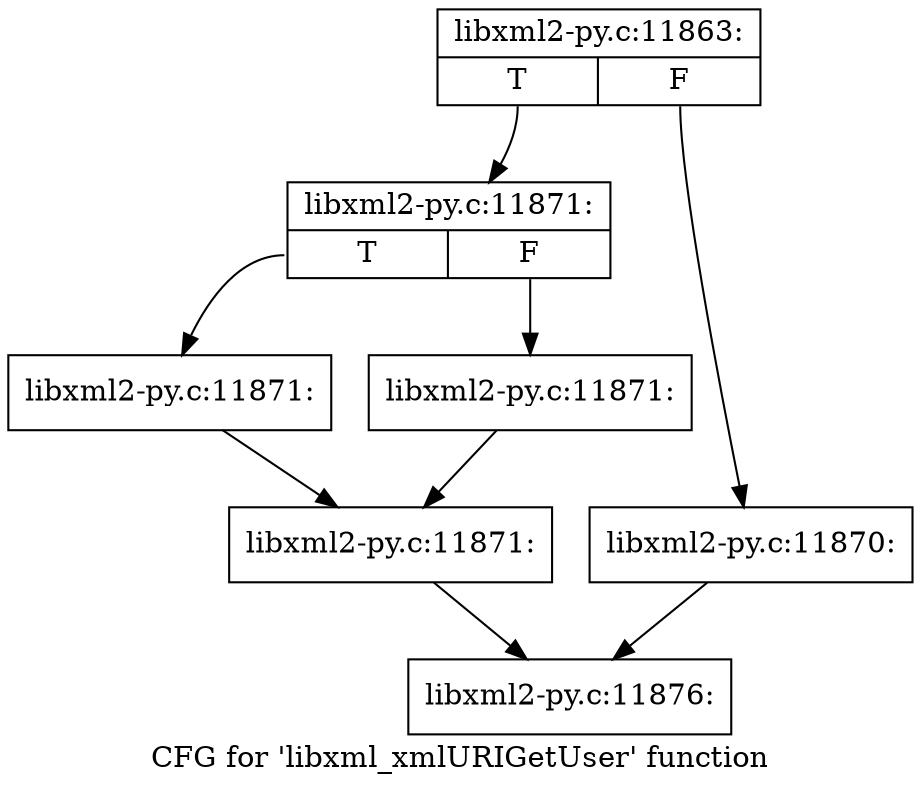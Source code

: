 digraph "CFG for 'libxml_xmlURIGetUser' function" {
	label="CFG for 'libxml_xmlURIGetUser' function";

	Node0x41623a0 [shape=record,label="{libxml2-py.c:11863:|{<s0>T|<s1>F}}"];
	Node0x41623a0:s0 -> Node0x46a5a40;
	Node0x41623a0:s1 -> Node0x46a59f0;
	Node0x46a59f0 [shape=record,label="{libxml2-py.c:11870:}"];
	Node0x46a59f0 -> Node0x41623f0;
	Node0x46a5a40 [shape=record,label="{libxml2-py.c:11871:|{<s0>T|<s1>F}}"];
	Node0x46a5a40:s0 -> Node0x46a6260;
	Node0x46a5a40:s1 -> Node0x46a62b0;
	Node0x46a6260 [shape=record,label="{libxml2-py.c:11871:}"];
	Node0x46a6260 -> Node0x46a6300;
	Node0x46a62b0 [shape=record,label="{libxml2-py.c:11871:}"];
	Node0x46a62b0 -> Node0x46a6300;
	Node0x46a6300 [shape=record,label="{libxml2-py.c:11871:}"];
	Node0x46a6300 -> Node0x41623f0;
	Node0x41623f0 [shape=record,label="{libxml2-py.c:11876:}"];
}
